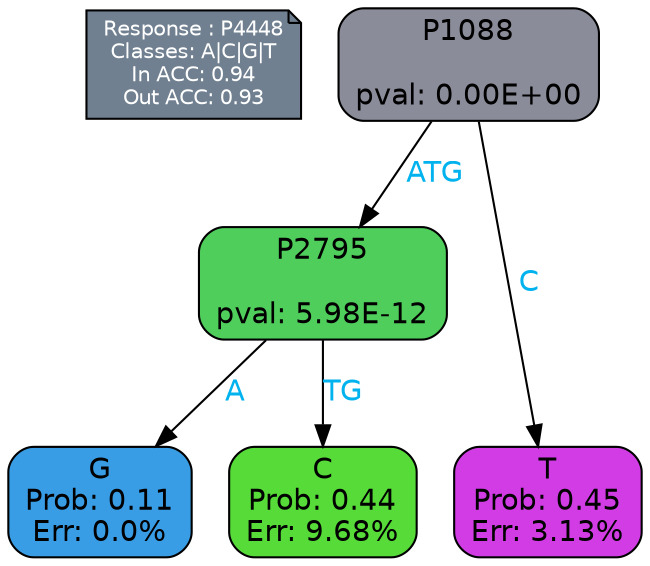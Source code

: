 digraph Tree {
node [shape=box, style="filled, rounded", color="black", fontname=helvetica] ;
graph [ranksep=equally, splines=polylines, bgcolor=transparent, dpi=600] ;
edge [fontname=helvetica] ;
LEGEND [label="Response : P4448
Classes: A|C|G|T
In ACC: 0.94
Out ACC: 0.93
",shape=note,align=left,style=filled,fillcolor="slategray",fontcolor="white",fontsize=10];1 [label="P1088

pval: 0.00E+00", fillcolor="#8a8c99"] ;
2 [label="P2795

pval: 5.98E-12", fillcolor="#50ce5c"] ;
3 [label="G
Prob: 0.11
Err: 0.0%", fillcolor="#399de5"] ;
4 [label="C
Prob: 0.44
Err: 9.68%", fillcolor="#56db39"] ;
5 [label="T
Prob: 0.45
Err: 3.13%", fillcolor="#d23ce5"] ;
1 -> 2 [label="ATG",fontcolor=deepskyblue2] ;
1 -> 5 [label="C",fontcolor=deepskyblue2] ;
2 -> 3 [label="A",fontcolor=deepskyblue2] ;
2 -> 4 [label="TG",fontcolor=deepskyblue2] ;
{rank = same; 3;4;5;}{rank = same; LEGEND;1;}}